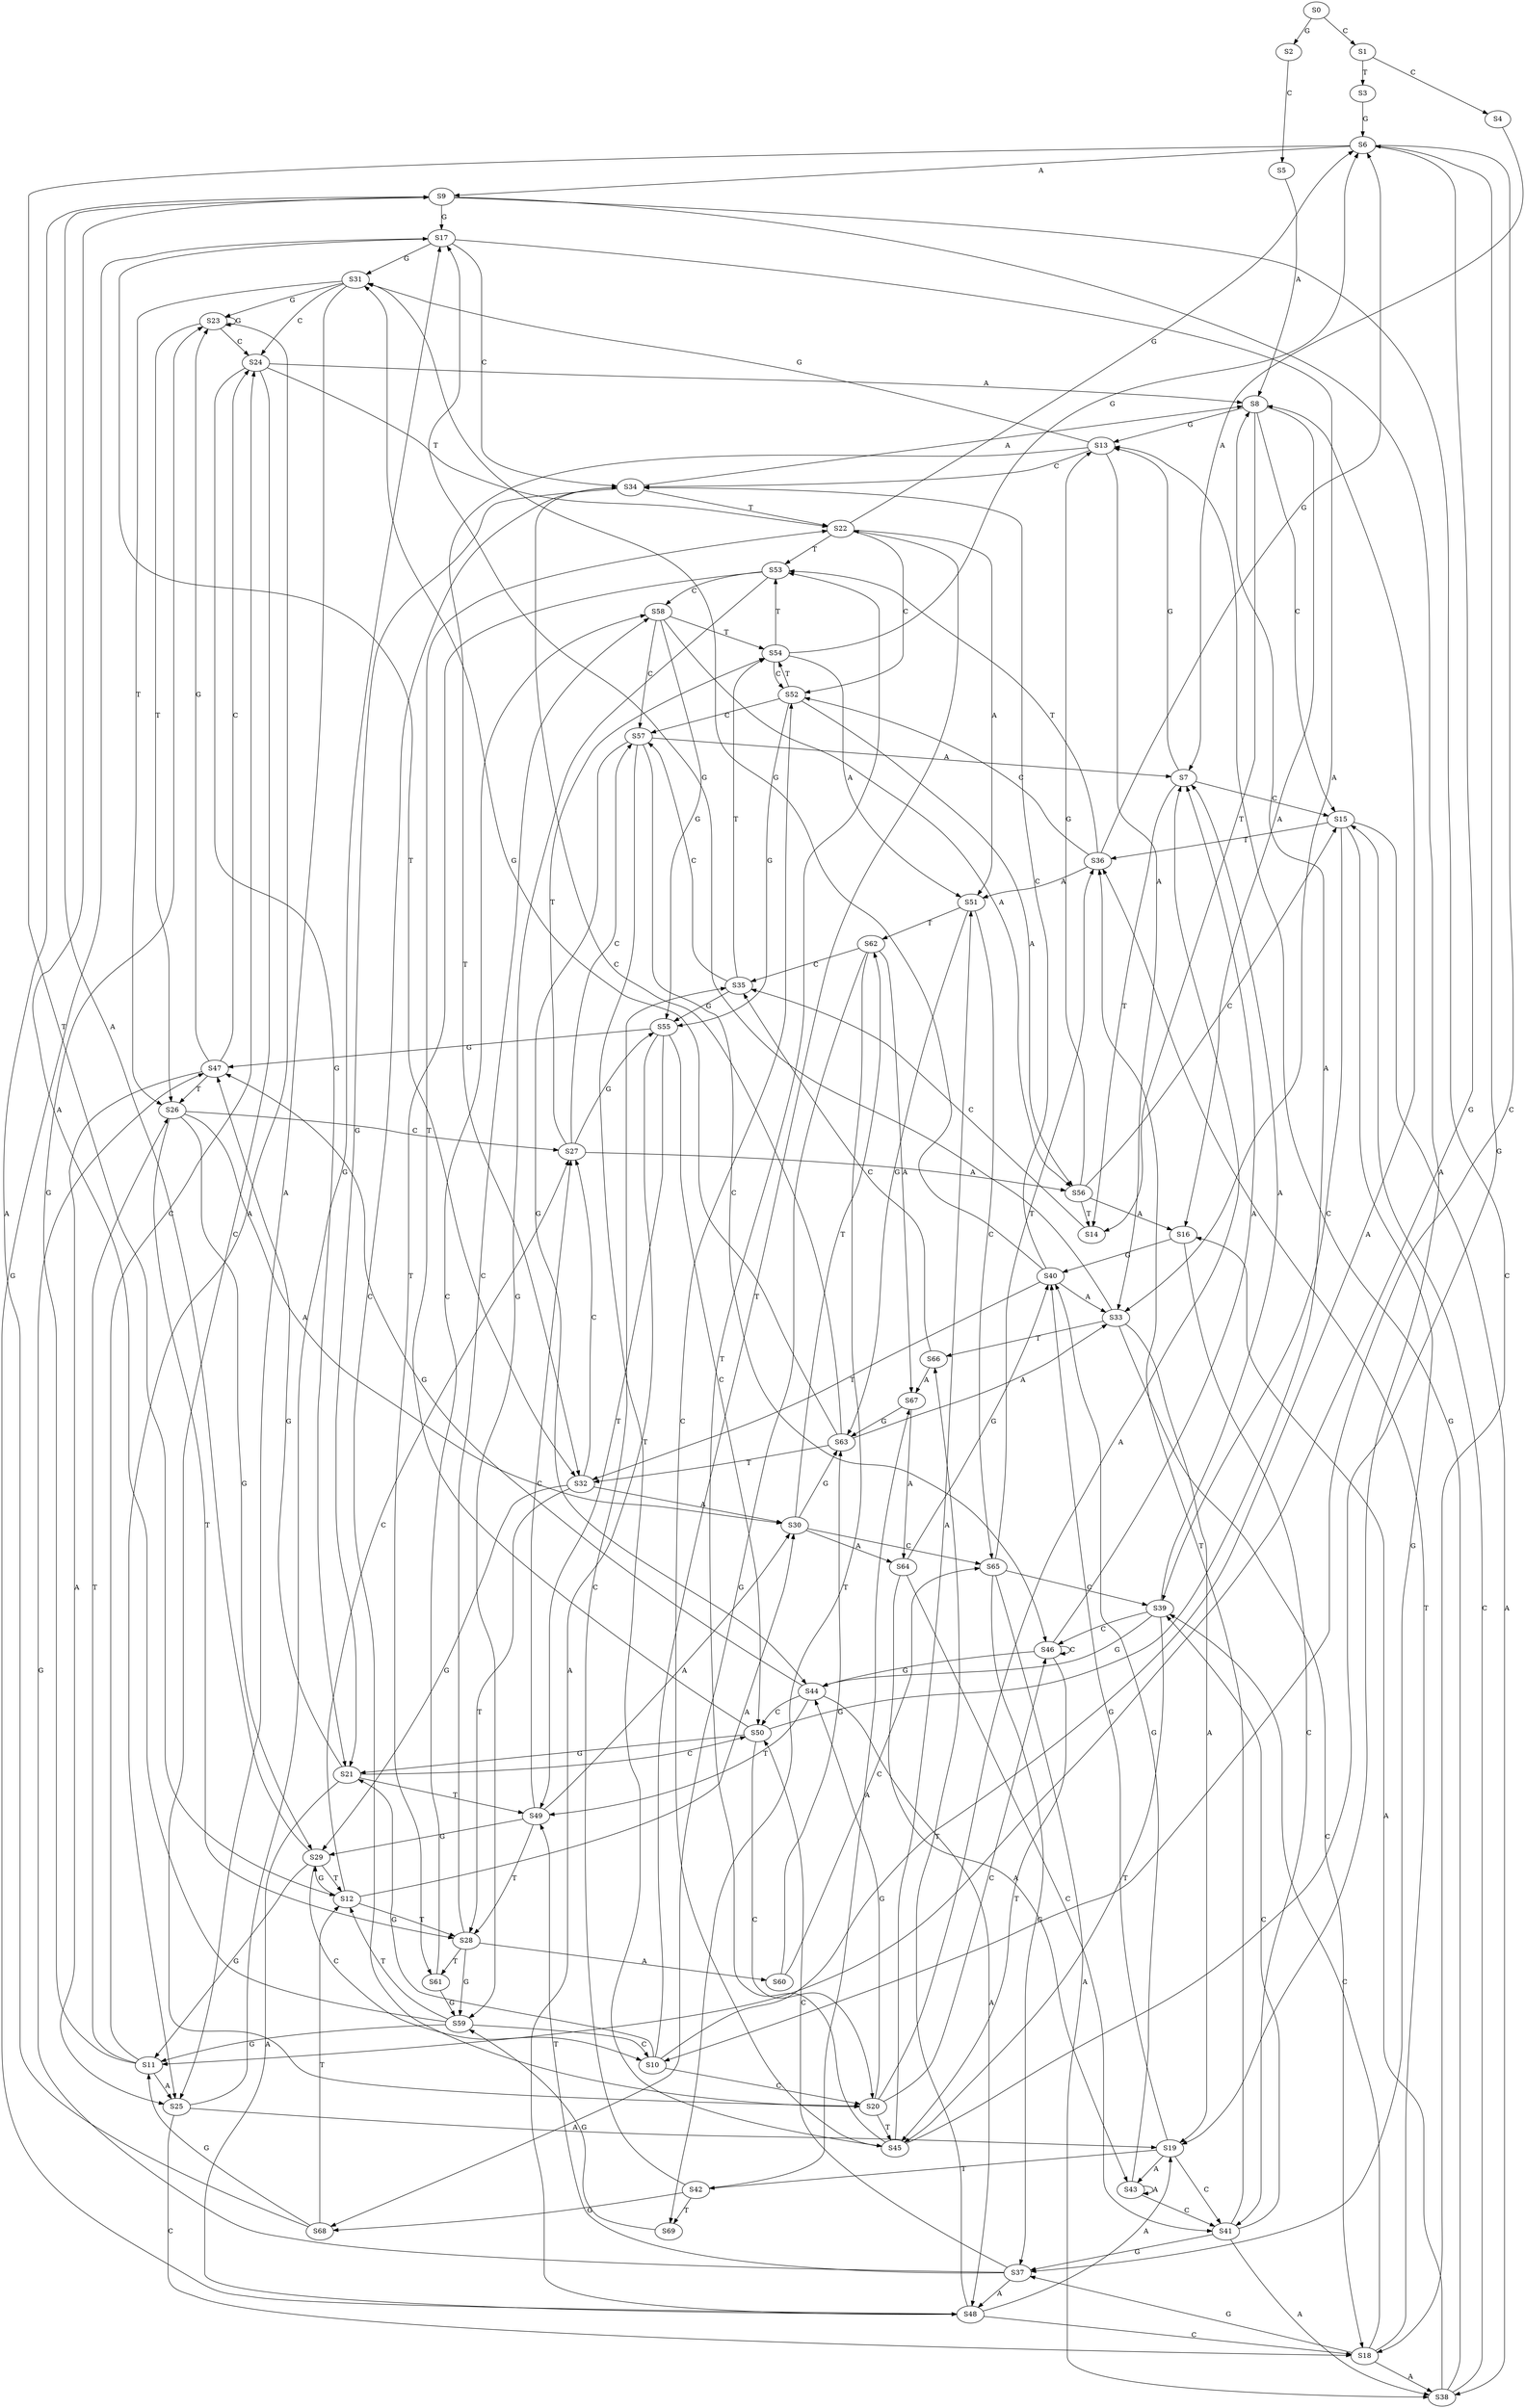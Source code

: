 strict digraph  {
	S0 -> S1 [ label = C ];
	S0 -> S2 [ label = G ];
	S1 -> S3 [ label = T ];
	S1 -> S4 [ label = C ];
	S2 -> S5 [ label = C ];
	S3 -> S6 [ label = G ];
	S4 -> S7 [ label = A ];
	S5 -> S8 [ label = A ];
	S6 -> S9 [ label = A ];
	S6 -> S10 [ label = C ];
	S6 -> S11 [ label = G ];
	S6 -> S12 [ label = T ];
	S7 -> S13 [ label = G ];
	S7 -> S14 [ label = T ];
	S7 -> S15 [ label = C ];
	S8 -> S13 [ label = G ];
	S8 -> S15 [ label = C ];
	S8 -> S16 [ label = A ];
	S8 -> S14 [ label = T ];
	S9 -> S17 [ label = G ];
	S9 -> S18 [ label = C ];
	S9 -> S19 [ label = A ];
	S10 -> S20 [ label = C ];
	S10 -> S21 [ label = G ];
	S10 -> S22 [ label = T ];
	S10 -> S8 [ label = A ];
	S11 -> S23 [ label = G ];
	S11 -> S24 [ label = C ];
	S11 -> S25 [ label = A ];
	S11 -> S26 [ label = T ];
	S12 -> S27 [ label = C ];
	S12 -> S28 [ label = T ];
	S12 -> S29 [ label = G ];
	S12 -> S30 [ label = A ];
	S13 -> S31 [ label = G ];
	S13 -> S32 [ label = T ];
	S13 -> S33 [ label = A ];
	S13 -> S34 [ label = C ];
	S14 -> S35 [ label = C ];
	S15 -> S36 [ label = T ];
	S15 -> S37 [ label = G ];
	S15 -> S38 [ label = A ];
	S15 -> S39 [ label = C ];
	S16 -> S40 [ label = G ];
	S16 -> S41 [ label = C ];
	S17 -> S32 [ label = T ];
	S17 -> S31 [ label = G ];
	S17 -> S33 [ label = A ];
	S17 -> S34 [ label = C ];
	S18 -> S36 [ label = T ];
	S18 -> S37 [ label = G ];
	S18 -> S39 [ label = C ];
	S18 -> S38 [ label = A ];
	S19 -> S42 [ label = T ];
	S19 -> S41 [ label = C ];
	S19 -> S43 [ label = A ];
	S19 -> S40 [ label = G ];
	S20 -> S44 [ label = G ];
	S20 -> S7 [ label = A ];
	S20 -> S45 [ label = T ];
	S20 -> S46 [ label = C ];
	S21 -> S47 [ label = G ];
	S21 -> S48 [ label = A ];
	S21 -> S49 [ label = T ];
	S21 -> S50 [ label = C ];
	S22 -> S51 [ label = A ];
	S22 -> S52 [ label = C ];
	S22 -> S53 [ label = T ];
	S22 -> S6 [ label = G ];
	S23 -> S26 [ label = T ];
	S23 -> S24 [ label = C ];
	S23 -> S23 [ label = G ];
	S23 -> S25 [ label = A ];
	S24 -> S22 [ label = T ];
	S24 -> S20 [ label = C ];
	S24 -> S8 [ label = A ];
	S24 -> S21 [ label = G ];
	S25 -> S19 [ label = A ];
	S25 -> S17 [ label = G ];
	S25 -> S18 [ label = C ];
	S26 -> S30 [ label = A ];
	S26 -> S27 [ label = C ];
	S26 -> S29 [ label = G ];
	S26 -> S28 [ label = T ];
	S27 -> S54 [ label = T ];
	S27 -> S55 [ label = G ];
	S27 -> S56 [ label = A ];
	S27 -> S57 [ label = C ];
	S28 -> S58 [ label = C ];
	S28 -> S59 [ label = G ];
	S28 -> S60 [ label = A ];
	S28 -> S61 [ label = T ];
	S29 -> S12 [ label = T ];
	S29 -> S11 [ label = G ];
	S29 -> S9 [ label = A ];
	S29 -> S10 [ label = C ];
	S30 -> S62 [ label = T ];
	S30 -> S63 [ label = G ];
	S30 -> S64 [ label = A ];
	S30 -> S65 [ label = C ];
	S31 -> S25 [ label = A ];
	S31 -> S23 [ label = G ];
	S31 -> S26 [ label = T ];
	S31 -> S24 [ label = C ];
	S32 -> S30 [ label = A ];
	S32 -> S27 [ label = C ];
	S32 -> S29 [ label = G ];
	S32 -> S28 [ label = T ];
	S33 -> S19 [ label = A ];
	S33 -> S18 [ label = C ];
	S33 -> S66 [ label = T ];
	S33 -> S17 [ label = G ];
	S34 -> S20 [ label = C ];
	S34 -> S8 [ label = A ];
	S34 -> S21 [ label = G ];
	S34 -> S22 [ label = T ];
	S35 -> S57 [ label = C ];
	S35 -> S55 [ label = G ];
	S35 -> S54 [ label = T ];
	S36 -> S51 [ label = A ];
	S36 -> S52 [ label = C ];
	S36 -> S53 [ label = T ];
	S36 -> S6 [ label = G ];
	S37 -> S47 [ label = G ];
	S37 -> S48 [ label = A ];
	S37 -> S49 [ label = T ];
	S37 -> S50 [ label = C ];
	S38 -> S13 [ label = G ];
	S38 -> S15 [ label = C ];
	S38 -> S16 [ label = A ];
	S39 -> S46 [ label = C ];
	S39 -> S7 [ label = A ];
	S39 -> S45 [ label = T ];
	S39 -> S44 [ label = G ];
	S40 -> S32 [ label = T ];
	S40 -> S33 [ label = A ];
	S40 -> S34 [ label = C ];
	S40 -> S31 [ label = G ];
	S41 -> S38 [ label = A ];
	S41 -> S39 [ label = C ];
	S41 -> S37 [ label = G ];
	S41 -> S36 [ label = T ];
	S42 -> S67 [ label = A ];
	S42 -> S35 [ label = C ];
	S42 -> S68 [ label = G ];
	S42 -> S69 [ label = T ];
	S43 -> S40 [ label = G ];
	S43 -> S41 [ label = C ];
	S43 -> S43 [ label = A ];
	S44 -> S48 [ label = A ];
	S44 -> S47 [ label = G ];
	S44 -> S49 [ label = T ];
	S44 -> S50 [ label = C ];
	S45 -> S6 [ label = G ];
	S45 -> S52 [ label = C ];
	S45 -> S53 [ label = T ];
	S45 -> S51 [ label = A ];
	S46 -> S44 [ label = G ];
	S46 -> S46 [ label = C ];
	S46 -> S7 [ label = A ];
	S46 -> S45 [ label = T ];
	S47 -> S25 [ label = A ];
	S47 -> S23 [ label = G ];
	S47 -> S24 [ label = C ];
	S47 -> S26 [ label = T ];
	S48 -> S19 [ label = A ];
	S48 -> S18 [ label = C ];
	S48 -> S17 [ label = G ];
	S48 -> S66 [ label = T ];
	S49 -> S27 [ label = C ];
	S49 -> S30 [ label = A ];
	S49 -> S29 [ label = G ];
	S49 -> S28 [ label = T ];
	S50 -> S21 [ label = G ];
	S50 -> S22 [ label = T ];
	S50 -> S20 [ label = C ];
	S50 -> S8 [ label = A ];
	S51 -> S63 [ label = G ];
	S51 -> S62 [ label = T ];
	S51 -> S65 [ label = C ];
	S52 -> S54 [ label = T ];
	S52 -> S55 [ label = G ];
	S52 -> S57 [ label = C ];
	S52 -> S56 [ label = A ];
	S53 -> S58 [ label = C ];
	S53 -> S61 [ label = T ];
	S53 -> S59 [ label = G ];
	S54 -> S6 [ label = G ];
	S54 -> S52 [ label = C ];
	S54 -> S51 [ label = A ];
	S54 -> S53 [ label = T ];
	S55 -> S47 [ label = G ];
	S55 -> S49 [ label = T ];
	S55 -> S50 [ label = C ];
	S55 -> S48 [ label = A ];
	S56 -> S14 [ label = T ];
	S56 -> S15 [ label = C ];
	S56 -> S16 [ label = A ];
	S56 -> S13 [ label = G ];
	S57 -> S46 [ label = C ];
	S57 -> S7 [ label = A ];
	S57 -> S45 [ label = T ];
	S57 -> S44 [ label = G ];
	S58 -> S56 [ label = A ];
	S58 -> S57 [ label = C ];
	S58 -> S55 [ label = G ];
	S58 -> S54 [ label = T ];
	S59 -> S11 [ label = G ];
	S59 -> S10 [ label = C ];
	S59 -> S12 [ label = T ];
	S59 -> S9 [ label = A ];
	S60 -> S65 [ label = C ];
	S60 -> S63 [ label = G ];
	S61 -> S59 [ label = G ];
	S61 -> S58 [ label = C ];
	S62 -> S35 [ label = C ];
	S62 -> S67 [ label = A ];
	S62 -> S69 [ label = T ];
	S62 -> S68 [ label = G ];
	S63 -> S32 [ label = T ];
	S63 -> S33 [ label = A ];
	S63 -> S34 [ label = C ];
	S63 -> S31 [ label = G ];
	S64 -> S40 [ label = G ];
	S64 -> S43 [ label = A ];
	S64 -> S41 [ label = C ];
	S65 -> S37 [ label = G ];
	S65 -> S36 [ label = T ];
	S65 -> S39 [ label = C ];
	S65 -> S38 [ label = A ];
	S66 -> S67 [ label = A ];
	S66 -> S35 [ label = C ];
	S67 -> S63 [ label = G ];
	S67 -> S64 [ label = A ];
	S68 -> S11 [ label = G ];
	S68 -> S9 [ label = A ];
	S68 -> S12 [ label = T ];
	S69 -> S59 [ label = G ];
}
